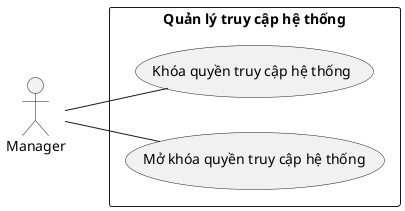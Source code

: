 @startuml QuanLyTruyCapHeThong
left to right direction

actor "Manager" as quanLy

rectangle "Quản lý truy cập hệ thống" {
    usecase "Khóa quyền truy cập hệ thống" as khoaQuyen
    usecase "Mở khóa quyền truy cập hệ thống" as moKhoaQuyen
}

quanLy -- khoaQuyen
quanLy -- moKhoaQuyen

@enduml
